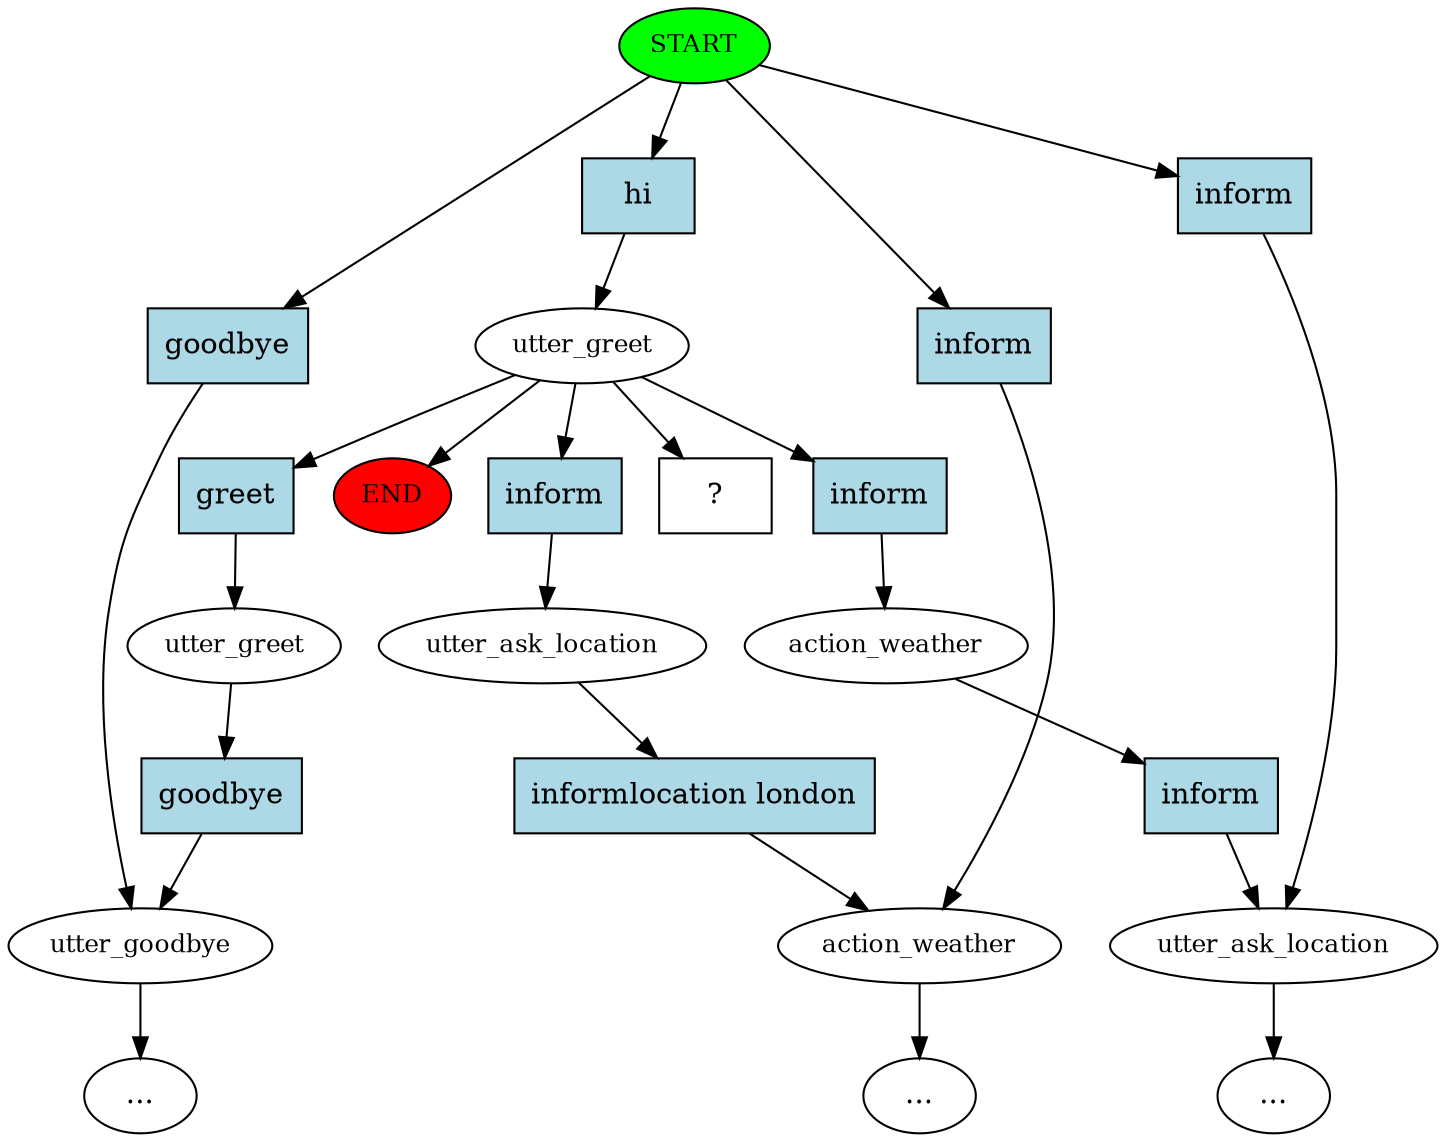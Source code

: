 digraph  {
0 [class="start active", fillcolor=green, fontsize=12, label=START, style=filled];
"-1" [class=end, fillcolor=red, fontsize=12, label=END, style=filled];
1 [class=active, fontsize=12, label=utter_greet];
2 [class="", fontsize=12, label=utter_goodbye];
3 [class="", fontsize=12, label=utter_ask_location];
4 [class="", fontsize=12, label=action_weather];
6 [class="", fontsize=12, label=utter_greet];
"-6" [class=ellipsis, label="..."];
9 [class="", fontsize=12, label=utter_ask_location];
"-7" [class=ellipsis, label="..."];
12 [class="", fontsize=12, label=action_weather];
"-8" [class=ellipsis, label="..."];
15 [class="intent dashed active", label="  ?  ", shape=rect];
16 [class="intent active", fillcolor=lightblue, label=hi, shape=rect, style=filled];
17 [class=intent, fillcolor=lightblue, label=goodbye, shape=rect, style=filled];
18 [class=intent, fillcolor=lightblue, label=inform, shape=rect, style=filled];
19 [class=intent, fillcolor=lightblue, label=inform, shape=rect, style=filled];
20 [class=intent, fillcolor=lightblue, label=greet, shape=rect, style=filled];
21 [class=intent, fillcolor=lightblue, label=inform, shape=rect, style=filled];
22 [class=intent, fillcolor=lightblue, label=inform, shape=rect, style=filled];
23 [class=intent, fillcolor=lightblue, label=goodbye, shape=rect, style=filled];
24 [class=intent, fillcolor=lightblue, label="informlocation london", shape=rect, style=filled];
25 [class=intent, fillcolor=lightblue, label=inform, shape=rect, style=filled];
0 -> 16  [class=active, key=0];
0 -> 17  [class="", key=0];
0 -> 18  [class="", key=0];
0 -> 19  [class="", key=0];
1 -> "-1"  [class="", key=NONE, label=""];
1 -> 15  [class=active, key=NONE, label=""];
1 -> 20  [class="", key=0];
1 -> 21  [class="", key=0];
1 -> 22  [class="", key=0];
2 -> "-6"  [class="", key=NONE, label=""];
3 -> "-8"  [class="", key=NONE, label=""];
4 -> "-7"  [class="", key=NONE, label=""];
6 -> 23  [class="", key=0];
9 -> 24  [class="", key=0];
12 -> 25  [class="", key=0];
16 -> 1  [class=active, key=0];
17 -> 2  [class="", key=0];
18 -> 3  [class="", key=0];
19 -> 4  [class="", key=0];
20 -> 6  [class="", key=0];
21 -> 9  [class="", key=0];
22 -> 12  [class="", key=0];
23 -> 2  [class="", key=0];
24 -> 4  [class="", key=0];
25 -> 3  [class="", key=0];
}
